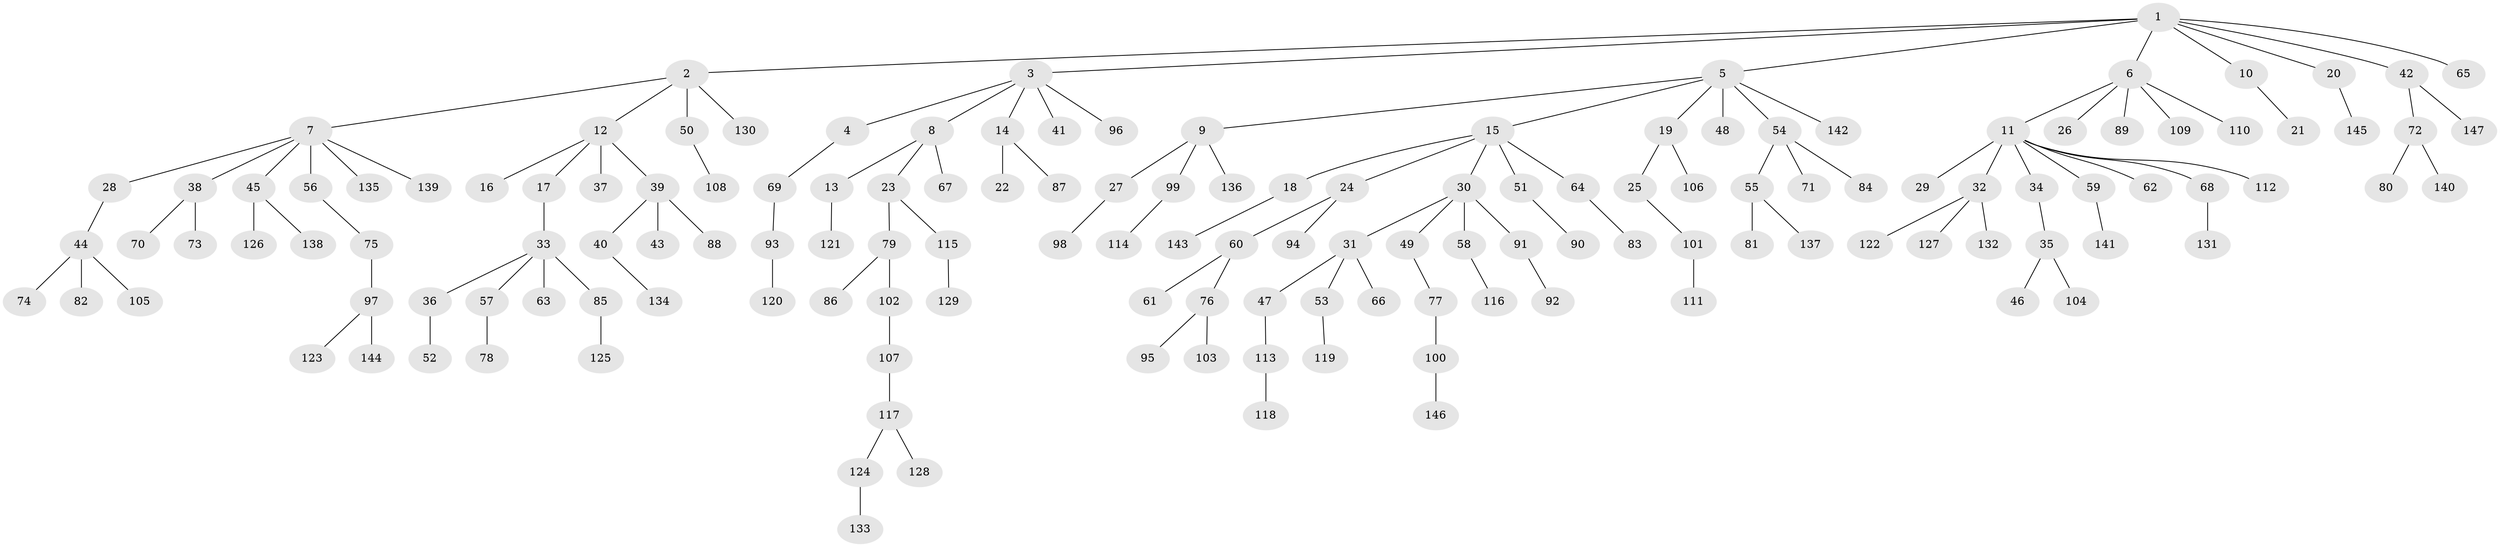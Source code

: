 // coarse degree distribution, {8: 0.02, 10: 0.01, 5: 0.04, 2: 0.18, 6: 0.02, 3: 0.08, 4: 0.03, 7: 0.01, 1: 0.61}
// Generated by graph-tools (version 1.1) at 2025/24/03/03/25 07:24:06]
// undirected, 147 vertices, 146 edges
graph export_dot {
graph [start="1"]
  node [color=gray90,style=filled];
  1;
  2;
  3;
  4;
  5;
  6;
  7;
  8;
  9;
  10;
  11;
  12;
  13;
  14;
  15;
  16;
  17;
  18;
  19;
  20;
  21;
  22;
  23;
  24;
  25;
  26;
  27;
  28;
  29;
  30;
  31;
  32;
  33;
  34;
  35;
  36;
  37;
  38;
  39;
  40;
  41;
  42;
  43;
  44;
  45;
  46;
  47;
  48;
  49;
  50;
  51;
  52;
  53;
  54;
  55;
  56;
  57;
  58;
  59;
  60;
  61;
  62;
  63;
  64;
  65;
  66;
  67;
  68;
  69;
  70;
  71;
  72;
  73;
  74;
  75;
  76;
  77;
  78;
  79;
  80;
  81;
  82;
  83;
  84;
  85;
  86;
  87;
  88;
  89;
  90;
  91;
  92;
  93;
  94;
  95;
  96;
  97;
  98;
  99;
  100;
  101;
  102;
  103;
  104;
  105;
  106;
  107;
  108;
  109;
  110;
  111;
  112;
  113;
  114;
  115;
  116;
  117;
  118;
  119;
  120;
  121;
  122;
  123;
  124;
  125;
  126;
  127;
  128;
  129;
  130;
  131;
  132;
  133;
  134;
  135;
  136;
  137;
  138;
  139;
  140;
  141;
  142;
  143;
  144;
  145;
  146;
  147;
  1 -- 2;
  1 -- 3;
  1 -- 5;
  1 -- 6;
  1 -- 10;
  1 -- 20;
  1 -- 42;
  1 -- 65;
  2 -- 7;
  2 -- 12;
  2 -- 50;
  2 -- 130;
  3 -- 4;
  3 -- 8;
  3 -- 14;
  3 -- 41;
  3 -- 96;
  4 -- 69;
  5 -- 9;
  5 -- 15;
  5 -- 19;
  5 -- 48;
  5 -- 54;
  5 -- 142;
  6 -- 11;
  6 -- 26;
  6 -- 89;
  6 -- 109;
  6 -- 110;
  7 -- 28;
  7 -- 38;
  7 -- 45;
  7 -- 56;
  7 -- 135;
  7 -- 139;
  8 -- 13;
  8 -- 23;
  8 -- 67;
  9 -- 27;
  9 -- 99;
  9 -- 136;
  10 -- 21;
  11 -- 29;
  11 -- 32;
  11 -- 34;
  11 -- 59;
  11 -- 62;
  11 -- 68;
  11 -- 112;
  12 -- 16;
  12 -- 17;
  12 -- 37;
  12 -- 39;
  13 -- 121;
  14 -- 22;
  14 -- 87;
  15 -- 18;
  15 -- 24;
  15 -- 30;
  15 -- 51;
  15 -- 64;
  17 -- 33;
  18 -- 143;
  19 -- 25;
  19 -- 106;
  20 -- 145;
  23 -- 79;
  23 -- 115;
  24 -- 60;
  24 -- 94;
  25 -- 101;
  27 -- 98;
  28 -- 44;
  30 -- 31;
  30 -- 49;
  30 -- 58;
  30 -- 91;
  31 -- 47;
  31 -- 53;
  31 -- 66;
  32 -- 122;
  32 -- 127;
  32 -- 132;
  33 -- 36;
  33 -- 57;
  33 -- 63;
  33 -- 85;
  34 -- 35;
  35 -- 46;
  35 -- 104;
  36 -- 52;
  38 -- 70;
  38 -- 73;
  39 -- 40;
  39 -- 43;
  39 -- 88;
  40 -- 134;
  42 -- 72;
  42 -- 147;
  44 -- 74;
  44 -- 82;
  44 -- 105;
  45 -- 126;
  45 -- 138;
  47 -- 113;
  49 -- 77;
  50 -- 108;
  51 -- 90;
  53 -- 119;
  54 -- 55;
  54 -- 71;
  54 -- 84;
  55 -- 81;
  55 -- 137;
  56 -- 75;
  57 -- 78;
  58 -- 116;
  59 -- 141;
  60 -- 61;
  60 -- 76;
  64 -- 83;
  68 -- 131;
  69 -- 93;
  72 -- 80;
  72 -- 140;
  75 -- 97;
  76 -- 95;
  76 -- 103;
  77 -- 100;
  79 -- 86;
  79 -- 102;
  85 -- 125;
  91 -- 92;
  93 -- 120;
  97 -- 123;
  97 -- 144;
  99 -- 114;
  100 -- 146;
  101 -- 111;
  102 -- 107;
  107 -- 117;
  113 -- 118;
  115 -- 129;
  117 -- 124;
  117 -- 128;
  124 -- 133;
}
